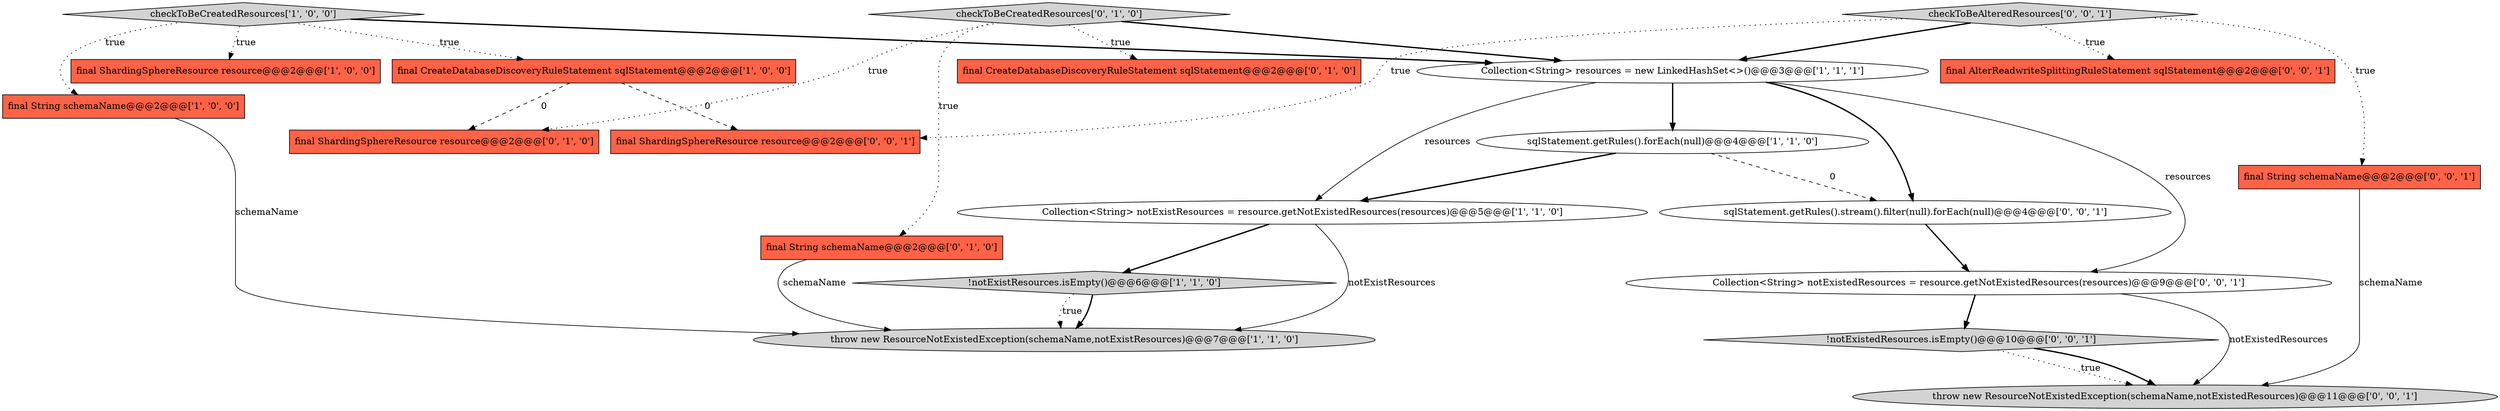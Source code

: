 digraph {
5 [style = filled, label = "Collection<String> notExistResources = resource.getNotExistedResources(resources)@@@5@@@['1', '1', '0']", fillcolor = white, shape = ellipse image = "AAA0AAABBB1BBB"];
13 [style = filled, label = "checkToBeAlteredResources['0', '0', '1']", fillcolor = lightgray, shape = diamond image = "AAA0AAABBB3BBB"];
20 [style = filled, label = "final ShardingSphereResource resource@@@2@@@['0', '0', '1']", fillcolor = tomato, shape = box image = "AAA0AAABBB3BBB"];
4 [style = filled, label = "final CreateDatabaseDiscoveryRuleStatement sqlStatement@@@2@@@['1', '0', '0']", fillcolor = tomato, shape = box image = "AAA1AAABBB1BBB"];
16 [style = filled, label = "final String schemaName@@@2@@@['0', '0', '1']", fillcolor = tomato, shape = box image = "AAA0AAABBB3BBB"];
0 [style = filled, label = "!notExistResources.isEmpty()@@@6@@@['1', '1', '0']", fillcolor = lightgray, shape = diamond image = "AAA0AAABBB1BBB"];
17 [style = filled, label = "Collection<String> notExistedResources = resource.getNotExistedResources(resources)@@@9@@@['0', '0', '1']", fillcolor = white, shape = ellipse image = "AAA0AAABBB3BBB"];
2 [style = filled, label = "final ShardingSphereResource resource@@@2@@@['1', '0', '0']", fillcolor = tomato, shape = box image = "AAA0AAABBB1BBB"];
18 [style = filled, label = "!notExistedResources.isEmpty()@@@10@@@['0', '0', '1']", fillcolor = lightgray, shape = diamond image = "AAA0AAABBB3BBB"];
6 [style = filled, label = "sqlStatement.getRules().forEach(null)@@@4@@@['1', '1', '0']", fillcolor = white, shape = ellipse image = "AAA0AAABBB1BBB"];
8 [style = filled, label = "checkToBeCreatedResources['1', '0', '0']", fillcolor = lightgray, shape = diamond image = "AAA0AAABBB1BBB"];
15 [style = filled, label = "sqlStatement.getRules().stream().filter(null).forEach(null)@@@4@@@['0', '0', '1']", fillcolor = white, shape = ellipse image = "AAA0AAABBB3BBB"];
19 [style = filled, label = "throw new ResourceNotExistedException(schemaName,notExistedResources)@@@11@@@['0', '0', '1']", fillcolor = lightgray, shape = ellipse image = "AAA0AAABBB3BBB"];
7 [style = filled, label = "throw new ResourceNotExistedException(schemaName,notExistResources)@@@7@@@['1', '1', '0']", fillcolor = lightgray, shape = ellipse image = "AAA0AAABBB1BBB"];
3 [style = filled, label = "final String schemaName@@@2@@@['1', '0', '0']", fillcolor = tomato, shape = box image = "AAA0AAABBB1BBB"];
9 [style = filled, label = "final CreateDatabaseDiscoveryRuleStatement sqlStatement@@@2@@@['0', '1', '0']", fillcolor = tomato, shape = box image = "AAA0AAABBB2BBB"];
11 [style = filled, label = "final ShardingSphereResource resource@@@2@@@['0', '1', '0']", fillcolor = tomato, shape = box image = "AAA1AAABBB2BBB"];
14 [style = filled, label = "final AlterReadwriteSplittingRuleStatement sqlStatement@@@2@@@['0', '0', '1']", fillcolor = tomato, shape = box image = "AAA0AAABBB3BBB"];
12 [style = filled, label = "checkToBeCreatedResources['0', '1', '0']", fillcolor = lightgray, shape = diamond image = "AAA0AAABBB2BBB"];
10 [style = filled, label = "final String schemaName@@@2@@@['0', '1', '0']", fillcolor = tomato, shape = box image = "AAA0AAABBB2BBB"];
1 [style = filled, label = "Collection<String> resources = new LinkedHashSet<>()@@@3@@@['1', '1', '1']", fillcolor = white, shape = ellipse image = "AAA0AAABBB1BBB"];
13->16 [style = dotted, label="true"];
1->17 [style = solid, label="resources"];
17->19 [style = solid, label="notExistedResources"];
1->5 [style = solid, label="resources"];
3->7 [style = solid, label="schemaName"];
1->15 [style = bold, label=""];
8->2 [style = dotted, label="true"];
13->20 [style = dotted, label="true"];
18->19 [style = dotted, label="true"];
18->19 [style = bold, label=""];
12->1 [style = bold, label=""];
5->7 [style = solid, label="notExistResources"];
8->4 [style = dotted, label="true"];
8->3 [style = dotted, label="true"];
13->1 [style = bold, label=""];
16->19 [style = solid, label="schemaName"];
0->7 [style = bold, label=""];
12->11 [style = dotted, label="true"];
8->1 [style = bold, label=""];
6->5 [style = bold, label=""];
15->17 [style = bold, label=""];
1->6 [style = bold, label=""];
10->7 [style = solid, label="schemaName"];
12->10 [style = dotted, label="true"];
5->0 [style = bold, label=""];
6->15 [style = dashed, label="0"];
4->20 [style = dashed, label="0"];
4->11 [style = dashed, label="0"];
13->14 [style = dotted, label="true"];
17->18 [style = bold, label=""];
0->7 [style = dotted, label="true"];
12->9 [style = dotted, label="true"];
}
